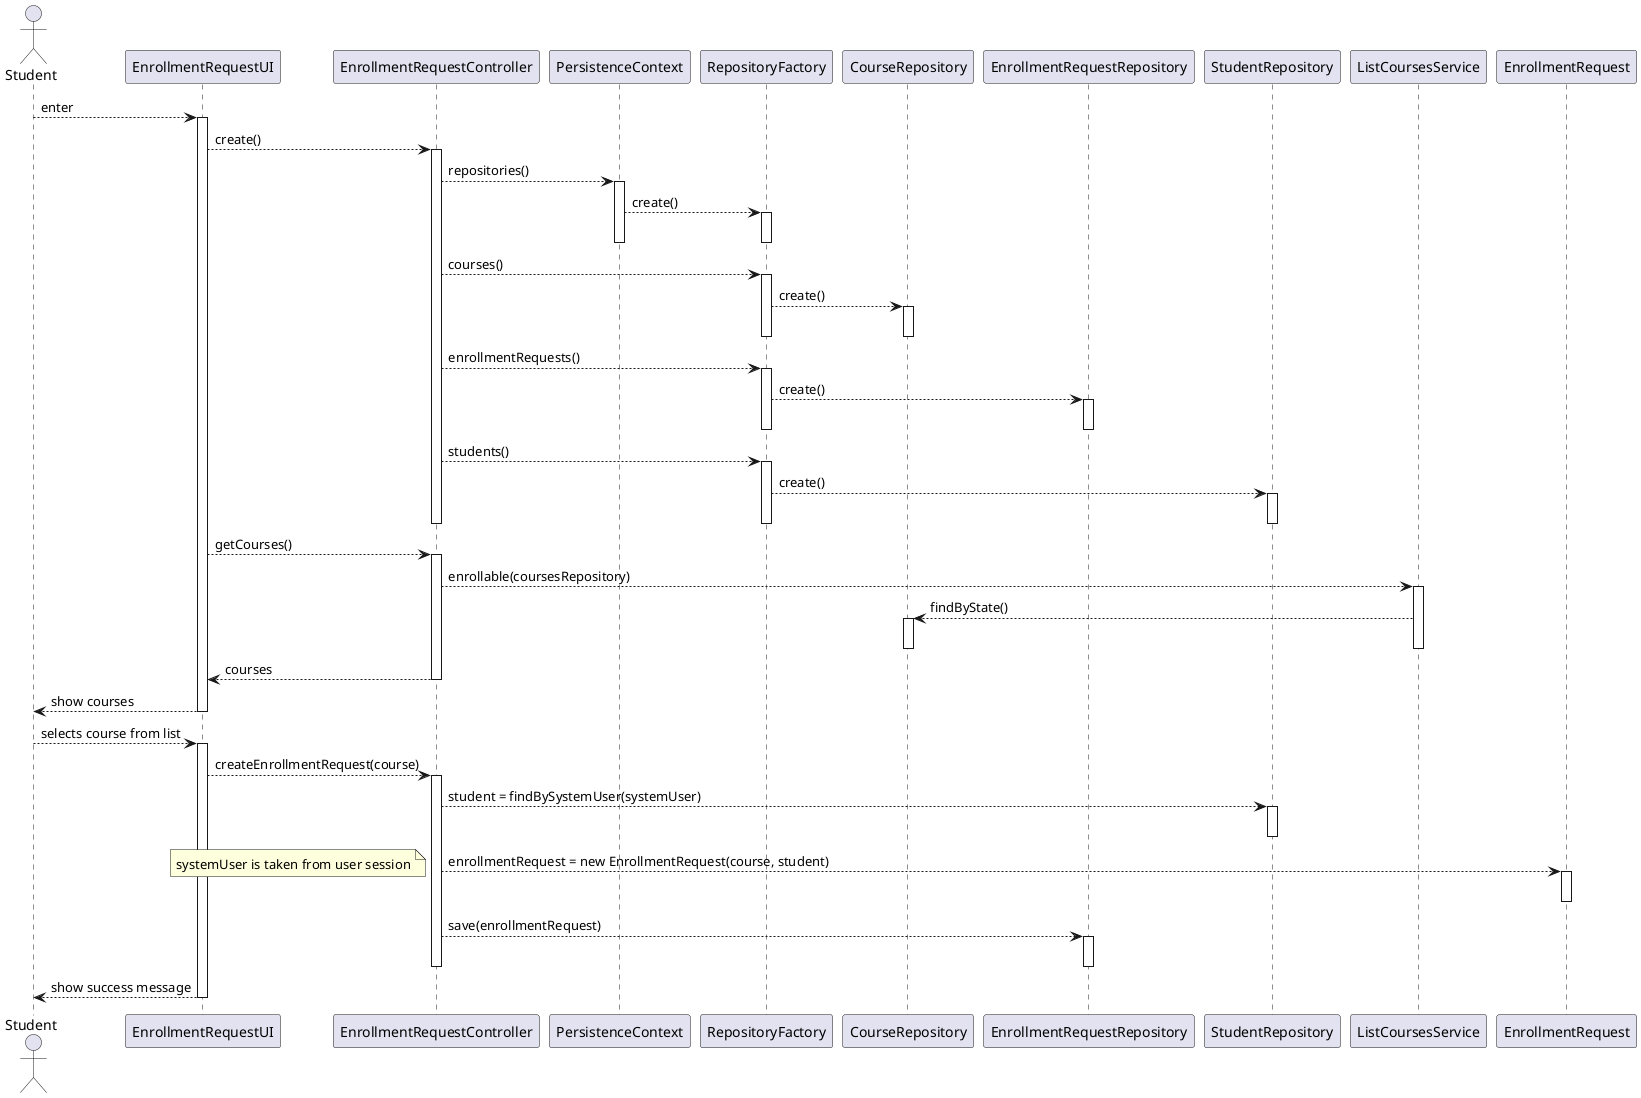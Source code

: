 @startuml

actor Student as user
participant EnrollmentRequestUI as ui
participant EnrollmentRequestController as ctrl

participant PersistenceContext as ctx
participant RepositoryFactory as rep_fac
participant CourseRepository as course_repo
participant EnrollmentRequestRepository as enrollment_request_repo
participant StudentRepository as student_repo

participant ListCoursesService as courses_svc

participant EnrollmentRequest as enrollment_request

user --> ui: enter

activate ui
    ui --> ctrl: create()
    activate ctrl
        ctrl --> ctx: repositories()
        activate ctx
            ctx --> rep_fac: create()
            activate rep_fac
            deactivate rep_fac
        deactivate ctx

        ctrl --> rep_fac: courses()
        activate rep_fac
            rep_fac --> course_repo: create()
            activate course_repo
            deactivate course_repo
        deactivate rep_fac

        ctrl --> rep_fac : enrollmentRequests()
        activate rep_fac
            rep_fac --> enrollment_request_repo: create()
            activate enrollment_request_repo
            deactivate enrollment_request_repo
        deactivate rep_fac

        ctrl --> rep_fac: students()
        activate rep_fac
            rep_fac --> student_repo: create()
            activate student_repo
            deactivate student_repo
        deactivate rep_fac
    deactivate ctrl

    ui --> ctrl: getCourses()
    activate ctrl
        ctrl --> courses_svc: enrollable(coursesRepository)
        activate courses_svc
            courses_svc --> course_repo: findByState()
            activate course_repo
            deactivate course_repo
        deactivate courses_svc

        ctrl --> ui: courses
    deactivate ctrl



    ui --> user: show courses
deactivate ui

user --> ui: selects course from list
activate ui
    ui --> ctrl: createEnrollmentRequest(course)
    activate ctrl
        ctrl --> student_repo: student = findBySystemUser(systemUser)
        activate student_repo
        deactivate student_repo

        ctrl ---> enrollment_request: enrollmentRequest = new EnrollmentRequest(course, student)
        note bottom: systemUser is taken from user session
        activate enrollment_request
        deactivate enrollment_request

        ctrl --> enrollment_request_repo: save(enrollmentRequest)
        activate enrollment_request_repo
        deactivate enrollment_request_repo
    deactivate ctrl

    ui --> user: show success message
deactivate ui
@enduml